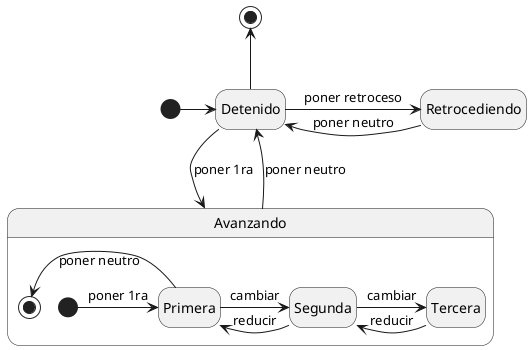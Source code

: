 @startuml carStateDiagram
hide empty description
state "Detenido" as stop
state "Avanzando" as go {    
    state "Primera" as first
    state "Segunda" as second
    state "Tercera" as third
    
    [*] -> first: poner 1ra
    first -> second: cambiar
    second-> third: cambiar
    third -> second: reducir
    second -> first: reducir
    first -l-> [*]: poner neutro
}
state "Retrocediendo" as backing

[*] -> stop
stop -d-> go: poner 1ra
go -> stop: poner neutro
stop -r-> backing: poner retroceso
backing -> stop: poner neutro
stop -u-> [*]

@enduml